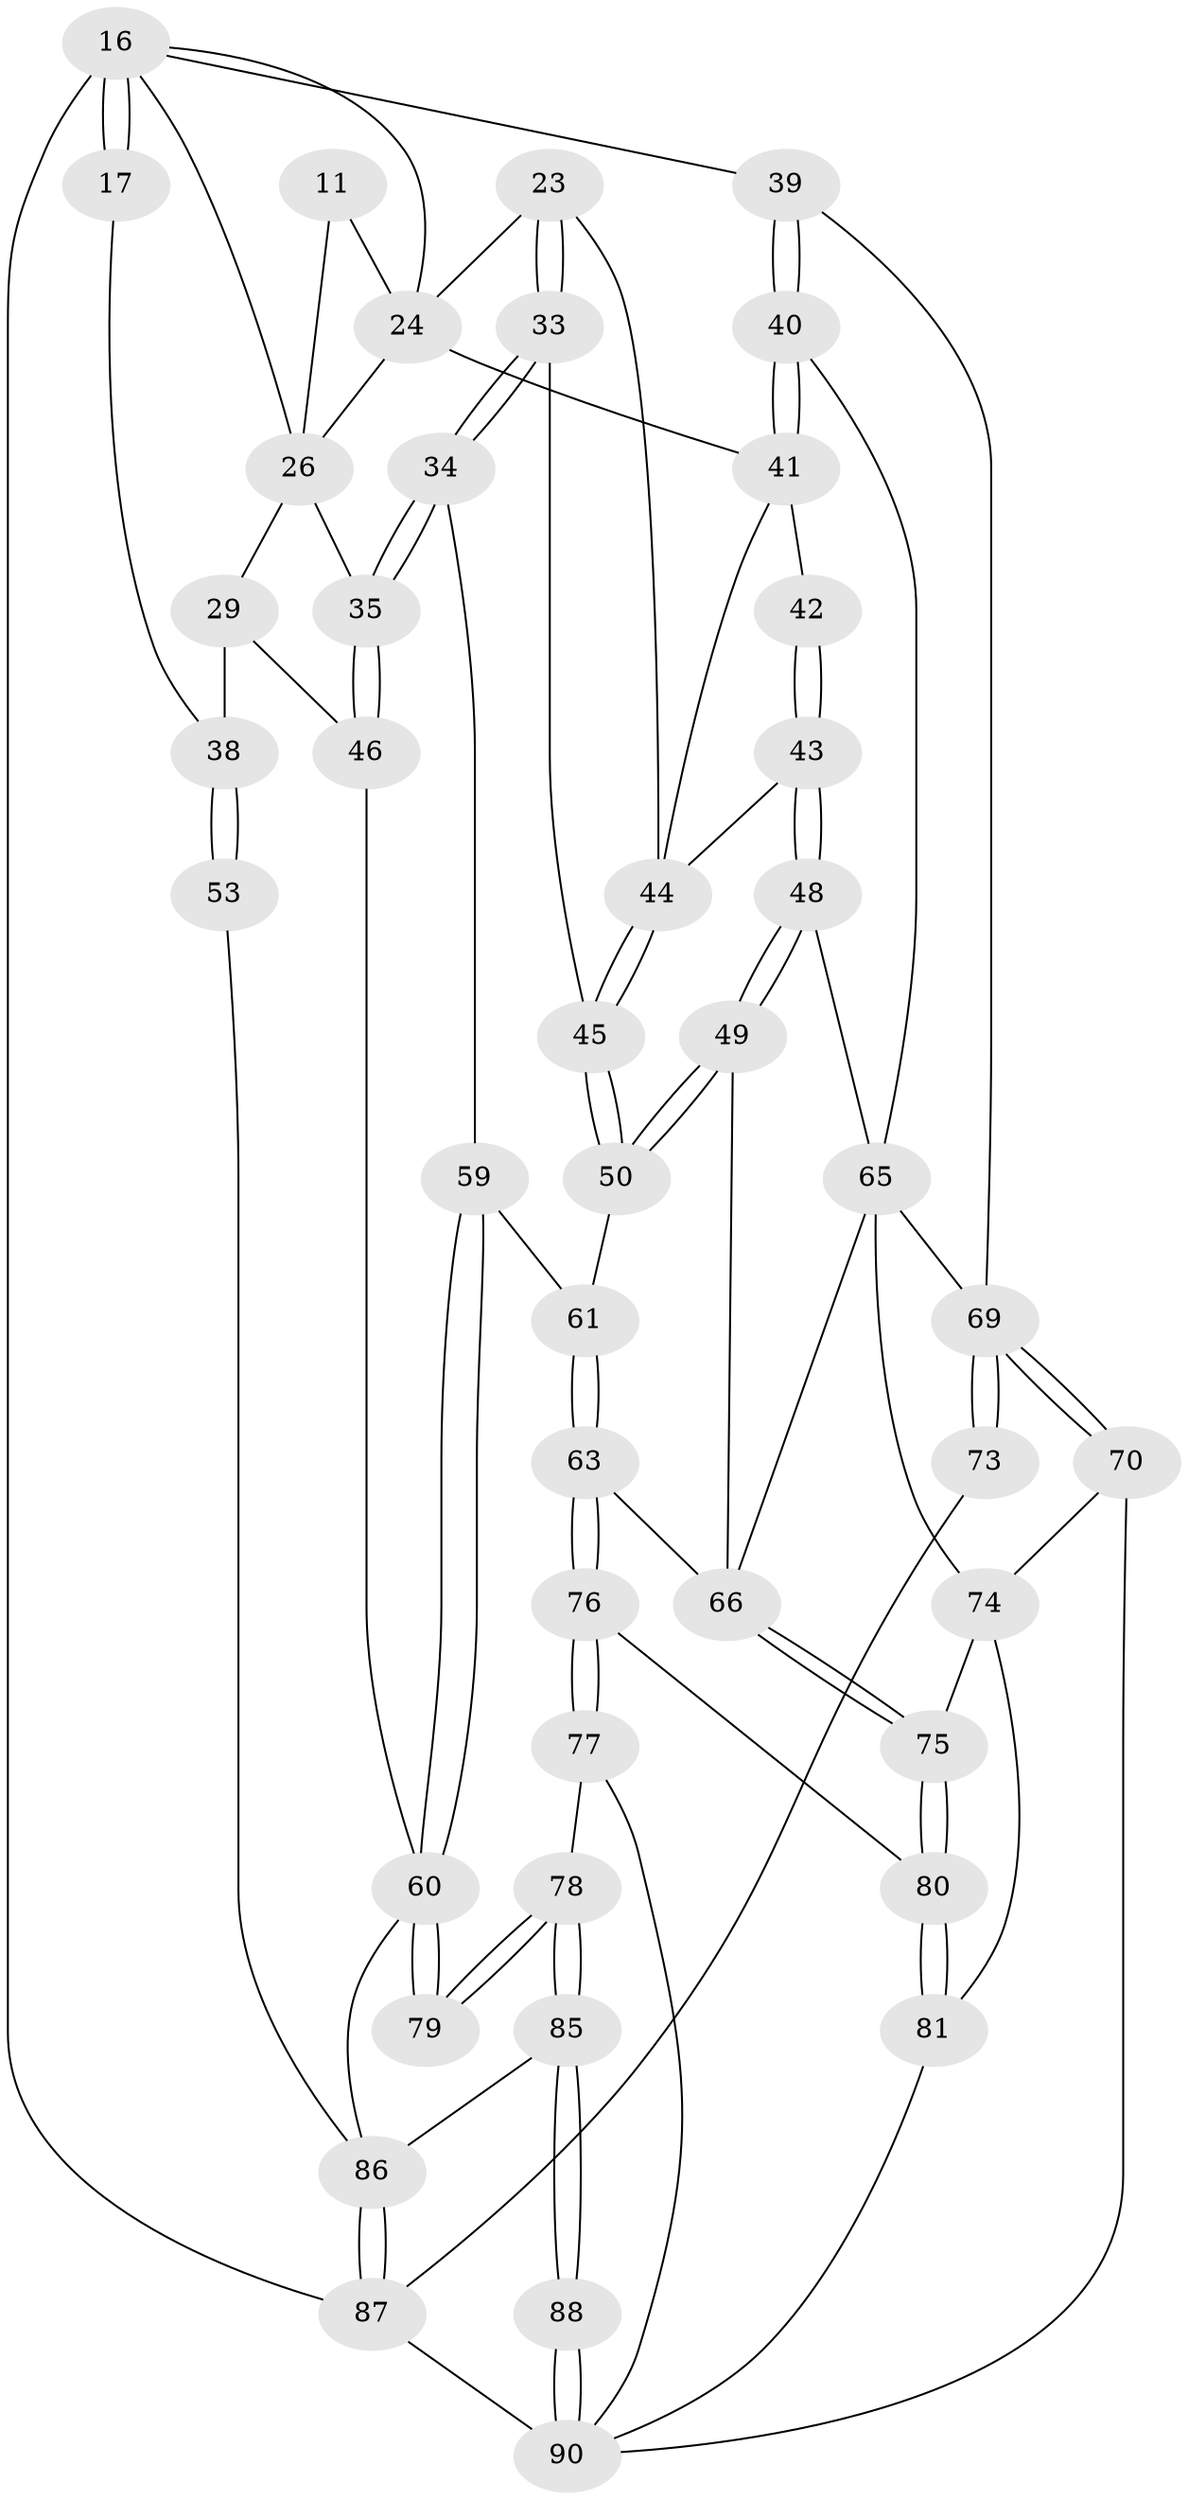 // original degree distribution, {3: 0.022222222222222223, 4: 0.2111111111111111, 5: 0.5777777777777777, 6: 0.18888888888888888}
// Generated by graph-tools (version 1.1) at 2025/00/03/09/25 05:00:05]
// undirected, 45 vertices, 102 edges
graph export_dot {
graph [start="1"]
  node [color=gray90,style=filled];
  11 [pos="+0.4305980229407898+0.049321602280078675",super="+2+3"];
  16 [pos="+0+0.11176475642468904",super="+10+6"];
  17 [pos="+0+0.09217850597474671"];
  23 [pos="+0.5429722561478924+0.22938012330022353"];
  24 [pos="+0.8595630381428082+0.11337119783101289",super="+4+20+18"];
  26 [pos="+0.24950837172206156+0.27170793957837347",super="+13+19+25"];
  29 [pos="+0.10198469248130457+0.18860039006028398",super="+28"];
  33 [pos="+0.5168186160078736+0.3396483138750575"];
  34 [pos="+0.3972282984314904+0.42212545920497413"];
  35 [pos="+0.3684657930213558+0.4222758380870417",super="+30"];
  38 [pos="+0.041358458247945255+0.3997153169659",super="+36+37"];
  39 [pos="+1+0.3261393629841088"];
  40 [pos="+0.9687176632887299+0.35091076602847204"];
  41 [pos="+0.9412060374270093+0.3379371822110756",super="+31+32+21"];
  42 [pos="+0.720881919724955+0.3768289349828346"];
  43 [pos="+0.7202592222921756+0.3776065065859272"];
  44 [pos="+0.6711008204266994+0.3862954090266557",super="+22"];
  45 [pos="+0.6581172589069173+0.39208890373661753"];
  46 [pos="+0.2742994589650927+0.4548670987057277"];
  48 [pos="+0.7596972286750898+0.4475347770743383"];
  49 [pos="+0.6882170444428037+0.5737553644557369"];
  50 [pos="+0.6136114093127448+0.5056550272305692"];
  53 [pos="+0+0.4568604563295574"];
  59 [pos="+0.4833428704824017+0.6399904728233506",super="+52"];
  60 [pos="+0.48293210281912835+0.6403347721240711",super="+57"];
  61 [pos="+0.5392687361237152+0.6177429307676995",super="+51"];
  63 [pos="+0.6619428887774712+0.7069161664489142"];
  65 [pos="+0.8574508086249174+0.5434900495206716",super="+64+47"];
  66 [pos="+0.7591758065700217+0.610556922010212",super="+62"];
  69 [pos="+1+0.8532340623369746",super="+68+67"];
  70 [pos="+1+0.8112858126091783"];
  73 [pos="+1+0.9021608265624083"];
  74 [pos="+0.9009575133004705+0.7237904734993835",super="+71"];
  75 [pos="+0.8453672607116881+0.6965548734792641"];
  76 [pos="+0.6618161875755191+0.7101285128489047"];
  77 [pos="+0.5953783104014327+0.7912387100665731"];
  78 [pos="+0.5257026204345069+0.8312645807542771"];
  79 [pos="+0.4715074759403784+0.757702043212493"];
  80 [pos="+0.709262602803673+0.7378969715781297"];
  81 [pos="+0.7493992583208114+0.7726917915715671"];
  85 [pos="+0.4977812195404923+0.9044570561530451"];
  86 [pos="+0.31595737643489424+0.8687899549446588",super="+58"];
  87 [pos="+0.2605751770305552+1",super="+72"];
  88 [pos="+0.5235607904853287+1"];
  90 [pos="+0.518281278419177+1",super="+89+84"];
  11 -- 24 [weight=3];
  11 -- 26 [weight=2];
  16 -- 17 [weight=2];
  16 -- 17;
  16 -- 87 [weight=2];
  16 -- 39;
  16 -- 24;
  16 -- 26 [weight=2];
  17 -- 38;
  23 -- 33;
  23 -- 33;
  23 -- 24;
  23 -- 44;
  24 -- 41 [weight=2];
  24 -- 26;
  26 -- 35 [weight=2];
  26 -- 29 [weight=2];
  29 -- 38 [weight=2];
  29 -- 46;
  33 -- 34;
  33 -- 34;
  33 -- 45;
  34 -- 35;
  34 -- 35;
  34 -- 59;
  35 -- 46;
  35 -- 46;
  38 -- 53 [weight=2];
  38 -- 53;
  39 -- 40;
  39 -- 40;
  39 -- 69;
  40 -- 41;
  40 -- 41;
  40 -- 65;
  41 -- 42 [weight=2];
  41 -- 44;
  42 -- 43;
  42 -- 43;
  43 -- 44;
  43 -- 48;
  43 -- 48;
  44 -- 45;
  44 -- 45;
  45 -- 50;
  45 -- 50;
  46 -- 60;
  48 -- 49;
  48 -- 49;
  48 -- 65;
  49 -- 50;
  49 -- 50;
  49 -- 66;
  50 -- 61;
  53 -- 86;
  59 -- 60;
  59 -- 60;
  59 -- 61 [weight=2];
  60 -- 79 [weight=2];
  60 -- 79;
  60 -- 86;
  61 -- 63;
  61 -- 63;
  63 -- 76;
  63 -- 76;
  63 -- 66;
  65 -- 66;
  65 -- 74;
  65 -- 69;
  66 -- 75;
  66 -- 75;
  69 -- 70;
  69 -- 70;
  69 -- 73 [weight=2];
  69 -- 73;
  70 -- 74;
  70 -- 90;
  73 -- 87;
  74 -- 75;
  74 -- 81;
  75 -- 80;
  75 -- 80;
  76 -- 77;
  76 -- 77;
  76 -- 80;
  77 -- 78;
  77 -- 90;
  78 -- 79;
  78 -- 79;
  78 -- 85;
  78 -- 85;
  80 -- 81;
  80 -- 81;
  81 -- 90;
  85 -- 86;
  85 -- 88;
  85 -- 88;
  86 -- 87 [weight=2];
  86 -- 87;
  87 -- 90 [weight=2];
  88 -- 90 [weight=2];
  88 -- 90;
}
